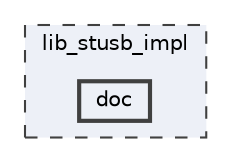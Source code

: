 digraph "lib_stusb_impl/doc"
{
 // LATEX_PDF_SIZE
  bgcolor="transparent";
  edge [fontname=Helvetica,fontsize=10,labelfontname=Helvetica,labelfontsize=10];
  node [fontname=Helvetica,fontsize=10,shape=box,height=0.2,width=0.4];
  compound=true
  subgraph clusterdir_43d46591ae519a25212fe5b6787e9c75 {
    graph [ bgcolor="#edf0f7", pencolor="grey25", label="lib_stusb_impl", fontname=Helvetica,fontsize=10 style="filled,dashed", URL="dir_43d46591ae519a25212fe5b6787e9c75.html",tooltip=""]
  dir_89de4ba77d533ead63a02a49e0d33fe7 [label="doc", fillcolor="#edf0f7", color="grey25", style="filled,bold", URL="dir_89de4ba77d533ead63a02a49e0d33fe7.html",tooltip=""];
  }
}
